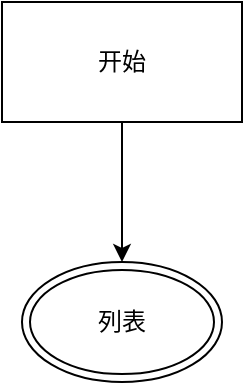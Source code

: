 <mxfile version="22.0.4" type="github">
  <diagram name="第 1 页" id="4GPVIhq6iiRyrtk1s9qL">
    <mxGraphModel dx="794" dy="467" grid="1" gridSize="10" guides="1" tooltips="1" connect="1" arrows="1" fold="1" page="1" pageScale="1" pageWidth="827" pageHeight="1169" math="0" shadow="0">
      <root>
        <mxCell id="0" />
        <mxCell id="1" parent="0" />
        <mxCell id="0JXnyKwSy1LGjPQZx7ZP-1" value="开始" style="rounded=0;whiteSpace=wrap;html=1;" vertex="1" parent="1">
          <mxGeometry x="140" y="70" width="120" height="60" as="geometry" />
        </mxCell>
        <mxCell id="0JXnyKwSy1LGjPQZx7ZP-2" value="" style="endArrow=classic;html=1;rounded=0;exitX=0.5;exitY=1;exitDx=0;exitDy=0;" edge="1" parent="1" source="0JXnyKwSy1LGjPQZx7ZP-1">
          <mxGeometry width="50" height="50" relative="1" as="geometry">
            <mxPoint x="380" y="270" as="sourcePoint" />
            <mxPoint x="200" y="200" as="targetPoint" />
          </mxGeometry>
        </mxCell>
        <mxCell id="0JXnyKwSy1LGjPQZx7ZP-3" value="列表" style="ellipse;shape=doubleEllipse;whiteSpace=wrap;html=1;" vertex="1" parent="1">
          <mxGeometry x="150" y="200" width="100" height="60" as="geometry" />
        </mxCell>
      </root>
    </mxGraphModel>
  </diagram>
</mxfile>
